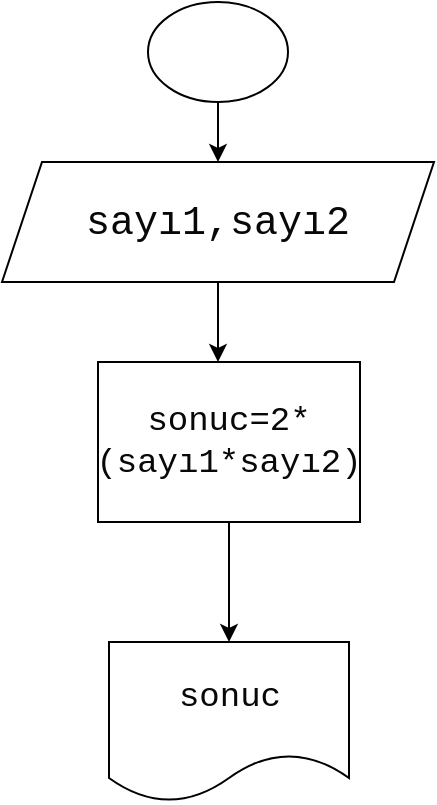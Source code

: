 <mxfile version="15.9.3" type="github">
  <diagram id="GQXadRSxt_P2eG3wc91t" name="Page-1">
    <mxGraphModel dx="1351" dy="796" grid="1" gridSize="10" guides="1" tooltips="1" connect="1" arrows="1" fold="1" page="1" pageScale="1" pageWidth="827" pageHeight="1169" math="0" shadow="0">
      <root>
        <mxCell id="0" />
        <mxCell id="1" parent="0" />
        <mxCell id="KGo8pH8FPXHJ832XPiY9-11" style="edgeStyle=orthogonalEdgeStyle;rounded=0;orthogonalLoop=1;jettySize=auto;html=1;entryX=0.5;entryY=0;entryDx=0;entryDy=0;fontSize=12;fontColor=#080808;" edge="1" parent="1" source="QrJliiHwLaIzrrKKnuS_-1">
          <mxGeometry relative="1" as="geometry">
            <mxPoint x="379.0" y="80" as="targetPoint" />
          </mxGeometry>
        </mxCell>
        <mxCell id="QrJliiHwLaIzrrKKnuS_-1" value="" style="ellipse;whiteSpace=wrap;html=1;" parent="1" vertex="1">
          <mxGeometry x="344" width="70" height="50" as="geometry" />
        </mxCell>
        <mxCell id="KGo8pH8FPXHJ832XPiY9-69" style="edgeStyle=orthogonalEdgeStyle;rounded=0;orthogonalLoop=1;jettySize=auto;html=1;fontFamily=Courier New;fontSize=20;fontColor=#080808;" edge="1" parent="1" source="KGo8pH8FPXHJ832XPiY9-68">
          <mxGeometry relative="1" as="geometry">
            <mxPoint x="379" y="180" as="targetPoint" />
          </mxGeometry>
        </mxCell>
        <mxCell id="KGo8pH8FPXHJ832XPiY9-68" value="sayı1,sayı2" style="shape=parallelogram;perimeter=parallelogramPerimeter;whiteSpace=wrap;html=1;fixedSize=1;fontFamily=Courier New;fontSize=20;fontColor=#080808;" vertex="1" parent="1">
          <mxGeometry x="271" y="80" width="216" height="60" as="geometry" />
        </mxCell>
        <mxCell id="KGo8pH8FPXHJ832XPiY9-110" style="edgeStyle=orthogonalEdgeStyle;rounded=0;orthogonalLoop=1;jettySize=auto;html=1;fontFamily=Courier New;fontSize=17;fontColor=#080808;" edge="1" parent="1" source="KGo8pH8FPXHJ832XPiY9-108" target="KGo8pH8FPXHJ832XPiY9-111">
          <mxGeometry relative="1" as="geometry">
            <mxPoint x="384.5" y="330" as="targetPoint" />
          </mxGeometry>
        </mxCell>
        <mxCell id="KGo8pH8FPXHJ832XPiY9-108" value="sonuc=2*(sayı1*sayı2)" style="rounded=0;whiteSpace=wrap;html=1;fontFamily=Courier New;fontSize=17;fontColor=#080808;" vertex="1" parent="1">
          <mxGeometry x="319" y="180" width="131" height="80" as="geometry" />
        </mxCell>
        <mxCell id="KGo8pH8FPXHJ832XPiY9-111" value="sonuc" style="shape=document;whiteSpace=wrap;html=1;boundedLbl=1;fontFamily=Courier New;fontSize=17;fontColor=#080808;" vertex="1" parent="1">
          <mxGeometry x="324.5" y="320" width="120" height="80" as="geometry" />
        </mxCell>
      </root>
    </mxGraphModel>
  </diagram>
</mxfile>
